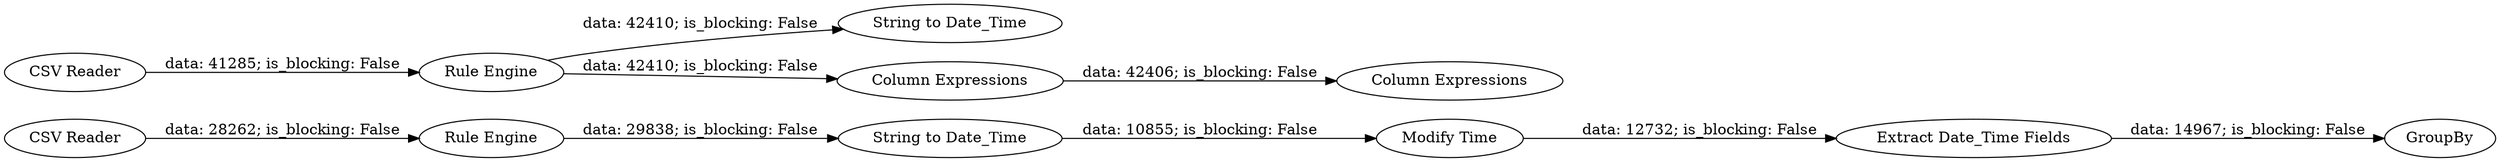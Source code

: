 digraph {
	"-53478374338361994_8" [label="String to Date_Time"]
	"-53478374338361994_2" [label="CSV Reader"]
	"-53478374338361994_3" [label="Rule Engine"]
	"-53478374338361994_4" [label="String to Date_Time"]
	"-53478374338361994_9" [label="Modify Time"]
	"-53478374338361994_7" [label="Rule Engine"]
	"-53478374338361994_10" [label="Extract Date_Time Fields"]
	"-53478374338361994_11" [label=GroupBy]
	"-53478374338361994_5" [label="Column Expressions"]
	"-53478374338361994_1" [label="CSV Reader"]
	"-53478374338361994_6" [label="Column Expressions"]
	"-53478374338361994_3" -> "-53478374338361994_4" [label="data: 42410; is_blocking: False"]
	"-53478374338361994_8" -> "-53478374338361994_9" [label="data: 10855; is_blocking: False"]
	"-53478374338361994_5" -> "-53478374338361994_6" [label="data: 42406; is_blocking: False"]
	"-53478374338361994_1" -> "-53478374338361994_3" [label="data: 41285; is_blocking: False"]
	"-53478374338361994_10" -> "-53478374338361994_11" [label="data: 14967; is_blocking: False"]
	"-53478374338361994_9" -> "-53478374338361994_10" [label="data: 12732; is_blocking: False"]
	"-53478374338361994_2" -> "-53478374338361994_7" [label="data: 28262; is_blocking: False"]
	"-53478374338361994_3" -> "-53478374338361994_5" [label="data: 42410; is_blocking: False"]
	"-53478374338361994_7" -> "-53478374338361994_8" [label="data: 29838; is_blocking: False"]
	rankdir=LR
}
